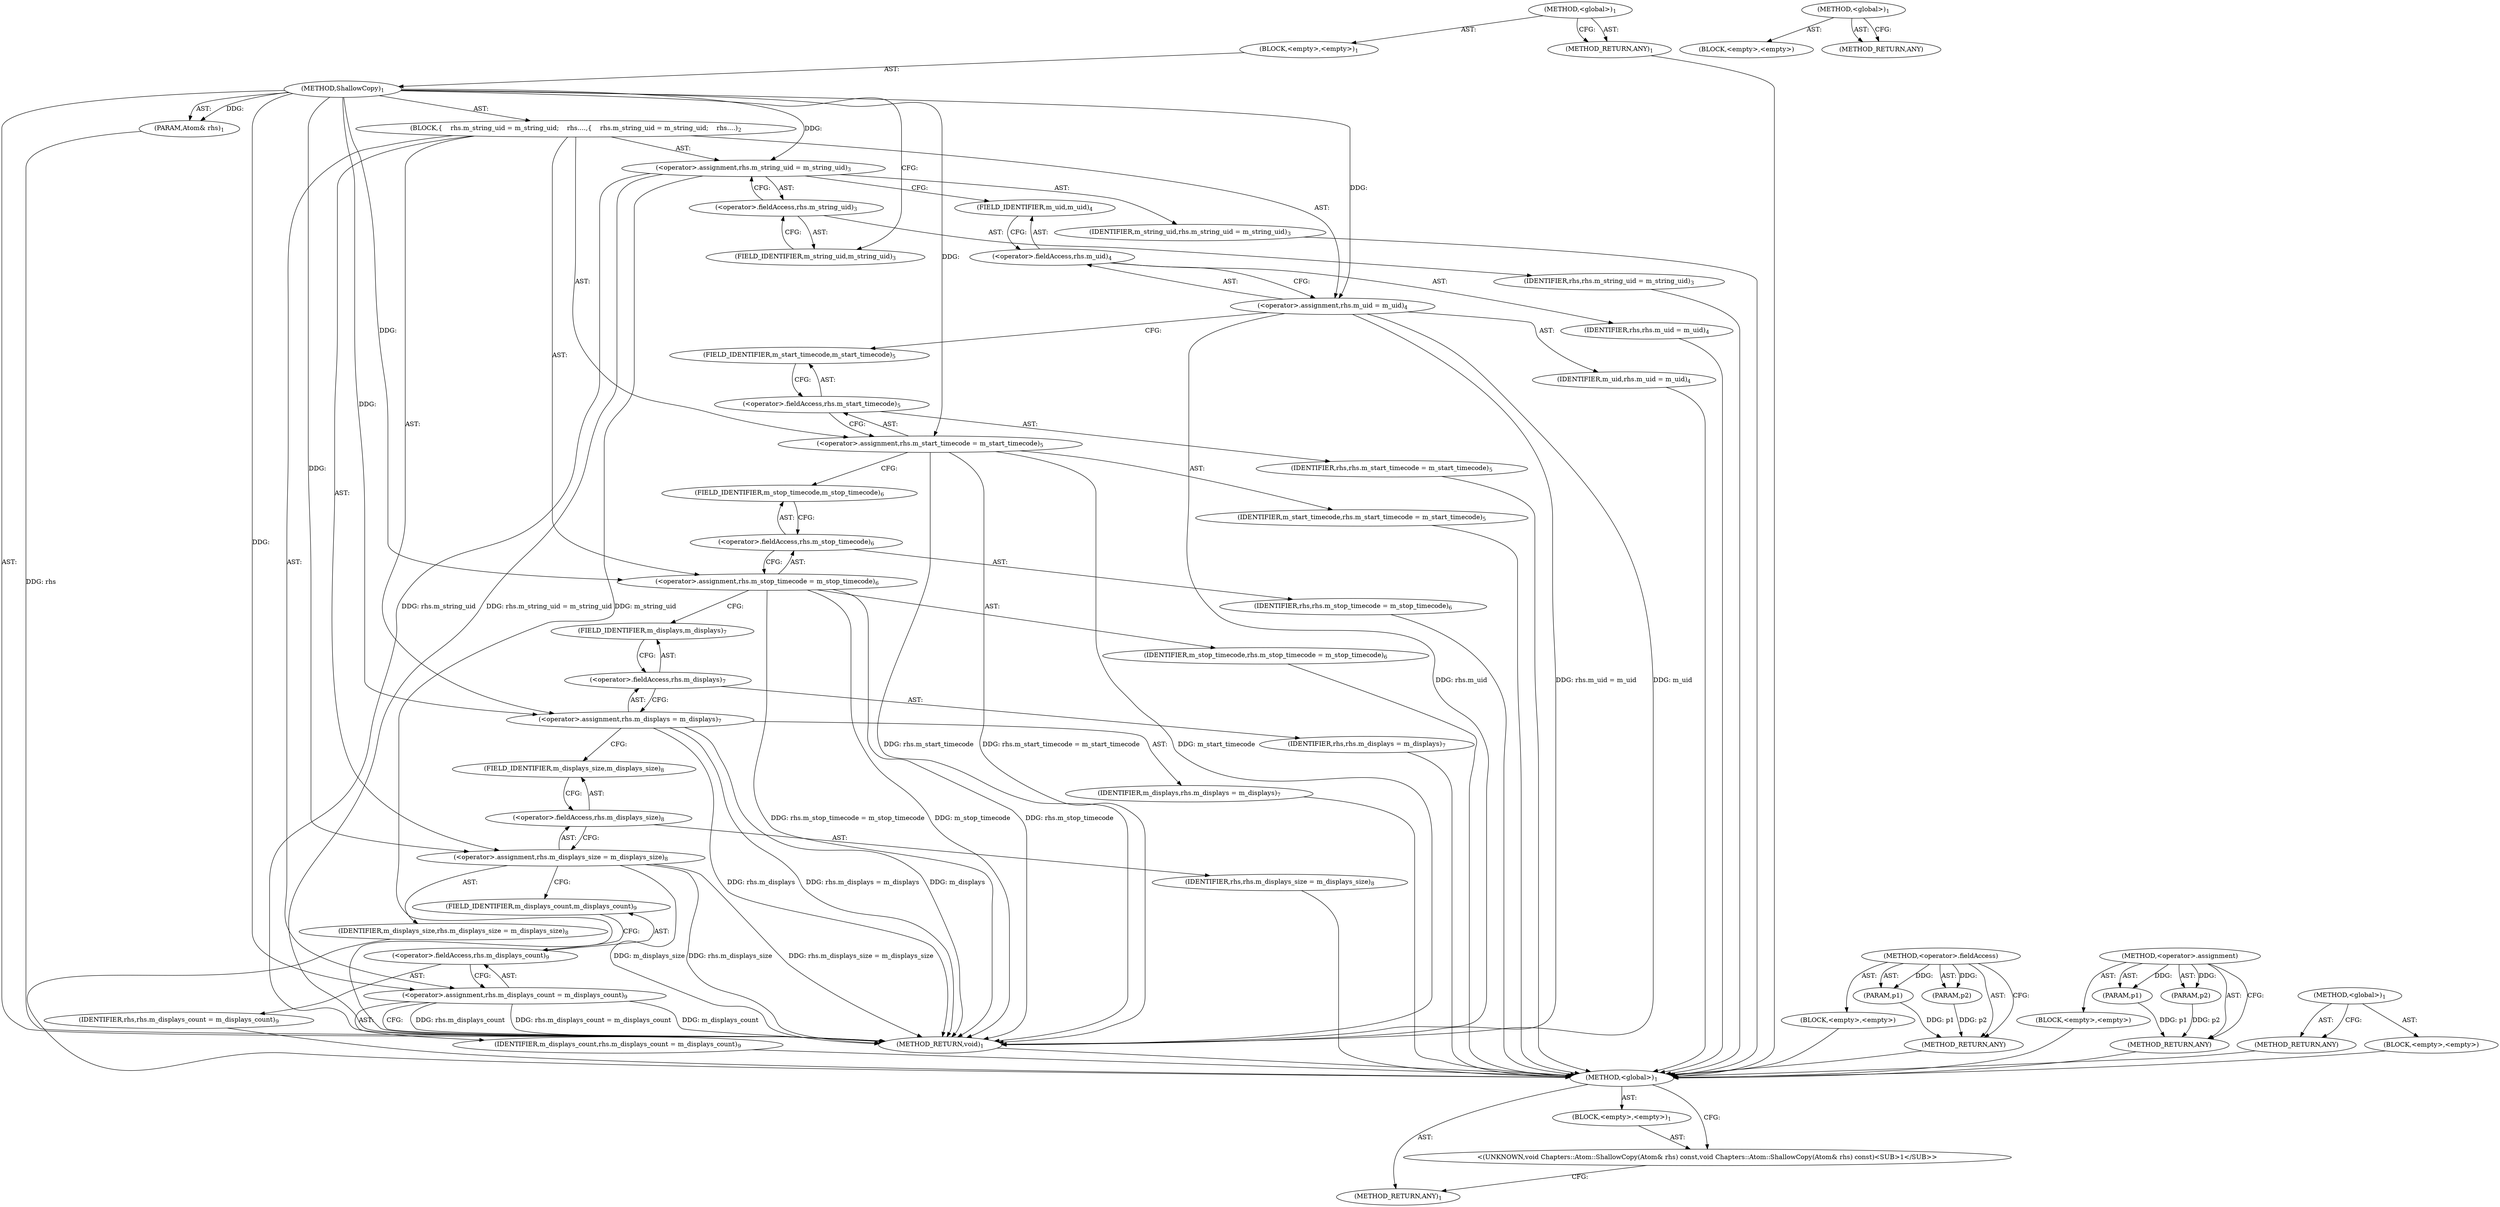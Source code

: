 digraph "&lt;global&gt;" {
vulnerable_6 [label=<(METHOD,&lt;global&gt;)<SUB>1</SUB>>];
vulnerable_7 [label=<(BLOCK,&lt;empty&gt;,&lt;empty&gt;)<SUB>1</SUB>>];
vulnerable_8 [label=<(METHOD,ShallowCopy)<SUB>1</SUB>>];
vulnerable_9 [label=<(PARAM,Atom&amp; rhs)<SUB>1</SUB>>];
vulnerable_10 [label=<(BLOCK,{
    rhs.m_string_uid = m_string_uid;
    rhs....,{
    rhs.m_string_uid = m_string_uid;
    rhs....)<SUB>2</SUB>>];
vulnerable_11 [label=<(&lt;operator&gt;.assignment,rhs.m_string_uid = m_string_uid)<SUB>3</SUB>>];
vulnerable_12 [label=<(&lt;operator&gt;.fieldAccess,rhs.m_string_uid)<SUB>3</SUB>>];
vulnerable_13 [label=<(IDENTIFIER,rhs,rhs.m_string_uid = m_string_uid)<SUB>3</SUB>>];
vulnerable_14 [label=<(FIELD_IDENTIFIER,m_string_uid,m_string_uid)<SUB>3</SUB>>];
vulnerable_15 [label=<(IDENTIFIER,m_string_uid,rhs.m_string_uid = m_string_uid)<SUB>3</SUB>>];
vulnerable_16 [label=<(&lt;operator&gt;.assignment,rhs.m_uid = m_uid)<SUB>4</SUB>>];
vulnerable_17 [label=<(&lt;operator&gt;.fieldAccess,rhs.m_uid)<SUB>4</SUB>>];
vulnerable_18 [label=<(IDENTIFIER,rhs,rhs.m_uid = m_uid)<SUB>4</SUB>>];
vulnerable_19 [label=<(FIELD_IDENTIFIER,m_uid,m_uid)<SUB>4</SUB>>];
vulnerable_20 [label=<(IDENTIFIER,m_uid,rhs.m_uid = m_uid)<SUB>4</SUB>>];
vulnerable_21 [label=<(&lt;operator&gt;.assignment,rhs.m_start_timecode = m_start_timecode)<SUB>5</SUB>>];
vulnerable_22 [label=<(&lt;operator&gt;.fieldAccess,rhs.m_start_timecode)<SUB>5</SUB>>];
vulnerable_23 [label=<(IDENTIFIER,rhs,rhs.m_start_timecode = m_start_timecode)<SUB>5</SUB>>];
vulnerable_24 [label=<(FIELD_IDENTIFIER,m_start_timecode,m_start_timecode)<SUB>5</SUB>>];
vulnerable_25 [label=<(IDENTIFIER,m_start_timecode,rhs.m_start_timecode = m_start_timecode)<SUB>5</SUB>>];
vulnerable_26 [label=<(&lt;operator&gt;.assignment,rhs.m_stop_timecode = m_stop_timecode)<SUB>6</SUB>>];
vulnerable_27 [label=<(&lt;operator&gt;.fieldAccess,rhs.m_stop_timecode)<SUB>6</SUB>>];
vulnerable_28 [label=<(IDENTIFIER,rhs,rhs.m_stop_timecode = m_stop_timecode)<SUB>6</SUB>>];
vulnerable_29 [label=<(FIELD_IDENTIFIER,m_stop_timecode,m_stop_timecode)<SUB>6</SUB>>];
vulnerable_30 [label=<(IDENTIFIER,m_stop_timecode,rhs.m_stop_timecode = m_stop_timecode)<SUB>6</SUB>>];
vulnerable_31 [label=<(&lt;operator&gt;.assignment,rhs.m_displays = m_displays)<SUB>7</SUB>>];
vulnerable_32 [label=<(&lt;operator&gt;.fieldAccess,rhs.m_displays)<SUB>7</SUB>>];
vulnerable_33 [label=<(IDENTIFIER,rhs,rhs.m_displays = m_displays)<SUB>7</SUB>>];
vulnerable_34 [label=<(FIELD_IDENTIFIER,m_displays,m_displays)<SUB>7</SUB>>];
vulnerable_35 [label=<(IDENTIFIER,m_displays,rhs.m_displays = m_displays)<SUB>7</SUB>>];
vulnerable_36 [label=<(&lt;operator&gt;.assignment,rhs.m_displays_size = m_displays_size)<SUB>8</SUB>>];
vulnerable_37 [label=<(&lt;operator&gt;.fieldAccess,rhs.m_displays_size)<SUB>8</SUB>>];
vulnerable_38 [label=<(IDENTIFIER,rhs,rhs.m_displays_size = m_displays_size)<SUB>8</SUB>>];
vulnerable_39 [label=<(FIELD_IDENTIFIER,m_displays_size,m_displays_size)<SUB>8</SUB>>];
vulnerable_40 [label=<(IDENTIFIER,m_displays_size,rhs.m_displays_size = m_displays_size)<SUB>8</SUB>>];
vulnerable_41 [label=<(&lt;operator&gt;.assignment,rhs.m_displays_count = m_displays_count)<SUB>9</SUB>>];
vulnerable_42 [label=<(&lt;operator&gt;.fieldAccess,rhs.m_displays_count)<SUB>9</SUB>>];
vulnerable_43 [label=<(IDENTIFIER,rhs,rhs.m_displays_count = m_displays_count)<SUB>9</SUB>>];
vulnerable_44 [label=<(FIELD_IDENTIFIER,m_displays_count,m_displays_count)<SUB>9</SUB>>];
vulnerable_45 [label=<(IDENTIFIER,m_displays_count,rhs.m_displays_count = m_displays_count)<SUB>9</SUB>>];
vulnerable_46 [label=<(METHOD_RETURN,void)<SUB>1</SUB>>];
vulnerable_48 [label=<(METHOD_RETURN,ANY)<SUB>1</SUB>>];
vulnerable_68 [label=<(METHOD,&lt;operator&gt;.fieldAccess)>];
vulnerable_69 [label=<(PARAM,p1)>];
vulnerable_70 [label=<(PARAM,p2)>];
vulnerable_71 [label=<(BLOCK,&lt;empty&gt;,&lt;empty&gt;)>];
vulnerable_72 [label=<(METHOD_RETURN,ANY)>];
vulnerable_63 [label=<(METHOD,&lt;operator&gt;.assignment)>];
vulnerable_64 [label=<(PARAM,p1)>];
vulnerable_65 [label=<(PARAM,p2)>];
vulnerable_66 [label=<(BLOCK,&lt;empty&gt;,&lt;empty&gt;)>];
vulnerable_67 [label=<(METHOD_RETURN,ANY)>];
vulnerable_57 [label=<(METHOD,&lt;global&gt;)<SUB>1</SUB>>];
vulnerable_58 [label=<(BLOCK,&lt;empty&gt;,&lt;empty&gt;)>];
vulnerable_59 [label=<(METHOD_RETURN,ANY)>];
fixed_6 [label=<(METHOD,&lt;global&gt;)<SUB>1</SUB>>];
fixed_7 [label=<(BLOCK,&lt;empty&gt;,&lt;empty&gt;)<SUB>1</SUB>>];
fixed_8 [label="<(UNKNOWN,void Chapters::Atom::ShallowCopy(Atom&amp; rhs) const,void Chapters::Atom::ShallowCopy(Atom&amp; rhs) const)<SUB>1</SUB>>"];
fixed_9 [label=<(METHOD_RETURN,ANY)<SUB>1</SUB>>];
fixed_14 [label=<(METHOD,&lt;global&gt;)<SUB>1</SUB>>];
fixed_15 [label=<(BLOCK,&lt;empty&gt;,&lt;empty&gt;)>];
fixed_16 [label=<(METHOD_RETURN,ANY)>];
vulnerable_6 -> vulnerable_7  [key=0, label="AST: "];
vulnerable_6 -> vulnerable_48  [key=0, label="AST: "];
vulnerable_6 -> vulnerable_48  [key=1, label="CFG: "];
vulnerable_7 -> vulnerable_8  [key=0, label="AST: "];
vulnerable_8 -> vulnerable_9  [key=0, label="AST: "];
vulnerable_8 -> vulnerable_9  [key=1, label="DDG: "];
vulnerable_8 -> vulnerable_10  [key=0, label="AST: "];
vulnerable_8 -> vulnerable_46  [key=0, label="AST: "];
vulnerable_8 -> vulnerable_14  [key=0, label="CFG: "];
vulnerable_8 -> vulnerable_11  [key=0, label="DDG: "];
vulnerable_8 -> vulnerable_16  [key=0, label="DDG: "];
vulnerable_8 -> vulnerable_21  [key=0, label="DDG: "];
vulnerable_8 -> vulnerable_26  [key=0, label="DDG: "];
vulnerable_8 -> vulnerable_31  [key=0, label="DDG: "];
vulnerable_8 -> vulnerable_36  [key=0, label="DDG: "];
vulnerable_8 -> vulnerable_41  [key=0, label="DDG: "];
vulnerable_9 -> vulnerable_46  [key=0, label="DDG: rhs"];
vulnerable_10 -> vulnerable_11  [key=0, label="AST: "];
vulnerable_10 -> vulnerable_16  [key=0, label="AST: "];
vulnerable_10 -> vulnerable_21  [key=0, label="AST: "];
vulnerable_10 -> vulnerable_26  [key=0, label="AST: "];
vulnerable_10 -> vulnerable_31  [key=0, label="AST: "];
vulnerable_10 -> vulnerable_36  [key=0, label="AST: "];
vulnerable_10 -> vulnerable_41  [key=0, label="AST: "];
vulnerable_11 -> vulnerable_12  [key=0, label="AST: "];
vulnerable_11 -> vulnerable_15  [key=0, label="AST: "];
vulnerable_11 -> vulnerable_19  [key=0, label="CFG: "];
vulnerable_11 -> vulnerable_46  [key=0, label="DDG: rhs.m_string_uid"];
vulnerable_11 -> vulnerable_46  [key=1, label="DDG: rhs.m_string_uid = m_string_uid"];
vulnerable_11 -> vulnerable_46  [key=2, label="DDG: m_string_uid"];
vulnerable_12 -> vulnerable_13  [key=0, label="AST: "];
vulnerable_12 -> vulnerable_14  [key=0, label="AST: "];
vulnerable_12 -> vulnerable_11  [key=0, label="CFG: "];
vulnerable_13 -> fixed_6  [key=0];
vulnerable_14 -> vulnerable_12  [key=0, label="CFG: "];
vulnerable_15 -> fixed_6  [key=0];
vulnerable_16 -> vulnerable_17  [key=0, label="AST: "];
vulnerable_16 -> vulnerable_20  [key=0, label="AST: "];
vulnerable_16 -> vulnerable_24  [key=0, label="CFG: "];
vulnerable_16 -> vulnerable_46  [key=0, label="DDG: rhs.m_uid"];
vulnerable_16 -> vulnerable_46  [key=1, label="DDG: rhs.m_uid = m_uid"];
vulnerable_16 -> vulnerable_46  [key=2, label="DDG: m_uid"];
vulnerable_17 -> vulnerable_18  [key=0, label="AST: "];
vulnerable_17 -> vulnerable_19  [key=0, label="AST: "];
vulnerable_17 -> vulnerable_16  [key=0, label="CFG: "];
vulnerable_18 -> fixed_6  [key=0];
vulnerable_19 -> vulnerable_17  [key=0, label="CFG: "];
vulnerable_20 -> fixed_6  [key=0];
vulnerable_21 -> vulnerable_22  [key=0, label="AST: "];
vulnerable_21 -> vulnerable_25  [key=0, label="AST: "];
vulnerable_21 -> vulnerable_29  [key=0, label="CFG: "];
vulnerable_21 -> vulnerable_46  [key=0, label="DDG: rhs.m_start_timecode"];
vulnerable_21 -> vulnerable_46  [key=1, label="DDG: rhs.m_start_timecode = m_start_timecode"];
vulnerable_21 -> vulnerable_46  [key=2, label="DDG: m_start_timecode"];
vulnerable_22 -> vulnerable_23  [key=0, label="AST: "];
vulnerable_22 -> vulnerable_24  [key=0, label="AST: "];
vulnerable_22 -> vulnerable_21  [key=0, label="CFG: "];
vulnerable_23 -> fixed_6  [key=0];
vulnerable_24 -> vulnerable_22  [key=0, label="CFG: "];
vulnerable_25 -> fixed_6  [key=0];
vulnerable_26 -> vulnerable_27  [key=0, label="AST: "];
vulnerable_26 -> vulnerable_30  [key=0, label="AST: "];
vulnerable_26 -> vulnerable_34  [key=0, label="CFG: "];
vulnerable_26 -> vulnerable_46  [key=0, label="DDG: rhs.m_stop_timecode"];
vulnerable_26 -> vulnerable_46  [key=1, label="DDG: rhs.m_stop_timecode = m_stop_timecode"];
vulnerable_26 -> vulnerable_46  [key=2, label="DDG: m_stop_timecode"];
vulnerable_27 -> vulnerable_28  [key=0, label="AST: "];
vulnerable_27 -> vulnerable_29  [key=0, label="AST: "];
vulnerable_27 -> vulnerable_26  [key=0, label="CFG: "];
vulnerable_28 -> fixed_6  [key=0];
vulnerable_29 -> vulnerable_27  [key=0, label="CFG: "];
vulnerable_30 -> fixed_6  [key=0];
vulnerable_31 -> vulnerable_32  [key=0, label="AST: "];
vulnerable_31 -> vulnerable_35  [key=0, label="AST: "];
vulnerable_31 -> vulnerable_39  [key=0, label="CFG: "];
vulnerable_31 -> vulnerable_46  [key=0, label="DDG: rhs.m_displays"];
vulnerable_31 -> vulnerable_46  [key=1, label="DDG: rhs.m_displays = m_displays"];
vulnerable_31 -> vulnerable_46  [key=2, label="DDG: m_displays"];
vulnerable_32 -> vulnerable_33  [key=0, label="AST: "];
vulnerable_32 -> vulnerable_34  [key=0, label="AST: "];
vulnerable_32 -> vulnerable_31  [key=0, label="CFG: "];
vulnerable_33 -> fixed_6  [key=0];
vulnerable_34 -> vulnerable_32  [key=0, label="CFG: "];
vulnerable_35 -> fixed_6  [key=0];
vulnerable_36 -> vulnerable_37  [key=0, label="AST: "];
vulnerable_36 -> vulnerable_40  [key=0, label="AST: "];
vulnerable_36 -> vulnerable_44  [key=0, label="CFG: "];
vulnerable_36 -> vulnerable_46  [key=0, label="DDG: rhs.m_displays_size"];
vulnerable_36 -> vulnerable_46  [key=1, label="DDG: rhs.m_displays_size = m_displays_size"];
vulnerable_36 -> vulnerable_46  [key=2, label="DDG: m_displays_size"];
vulnerable_37 -> vulnerable_38  [key=0, label="AST: "];
vulnerable_37 -> vulnerable_39  [key=0, label="AST: "];
vulnerable_37 -> vulnerable_36  [key=0, label="CFG: "];
vulnerable_38 -> fixed_6  [key=0];
vulnerable_39 -> vulnerable_37  [key=0, label="CFG: "];
vulnerable_40 -> fixed_6  [key=0];
vulnerable_41 -> vulnerable_42  [key=0, label="AST: "];
vulnerable_41 -> vulnerable_45  [key=0, label="AST: "];
vulnerable_41 -> vulnerable_46  [key=0, label="CFG: "];
vulnerable_41 -> vulnerable_46  [key=1, label="DDG: rhs.m_displays_count"];
vulnerable_41 -> vulnerable_46  [key=2, label="DDG: rhs.m_displays_count = m_displays_count"];
vulnerable_41 -> vulnerable_46  [key=3, label="DDG: m_displays_count"];
vulnerable_42 -> vulnerable_43  [key=0, label="AST: "];
vulnerable_42 -> vulnerable_44  [key=0, label="AST: "];
vulnerable_42 -> vulnerable_41  [key=0, label="CFG: "];
vulnerable_43 -> fixed_6  [key=0];
vulnerable_44 -> vulnerable_42  [key=0, label="CFG: "];
vulnerable_45 -> fixed_6  [key=0];
vulnerable_46 -> fixed_6  [key=0];
vulnerable_48 -> fixed_6  [key=0];
vulnerable_68 -> vulnerable_69  [key=0, label="AST: "];
vulnerable_68 -> vulnerable_69  [key=1, label="DDG: "];
vulnerable_68 -> vulnerable_71  [key=0, label="AST: "];
vulnerable_68 -> vulnerable_70  [key=0, label="AST: "];
vulnerable_68 -> vulnerable_70  [key=1, label="DDG: "];
vulnerable_68 -> vulnerable_72  [key=0, label="AST: "];
vulnerable_68 -> vulnerable_72  [key=1, label="CFG: "];
vulnerable_69 -> vulnerable_72  [key=0, label="DDG: p1"];
vulnerable_70 -> vulnerable_72  [key=0, label="DDG: p2"];
vulnerable_71 -> fixed_6  [key=0];
vulnerable_72 -> fixed_6  [key=0];
vulnerable_63 -> vulnerable_64  [key=0, label="AST: "];
vulnerable_63 -> vulnerable_64  [key=1, label="DDG: "];
vulnerable_63 -> vulnerable_66  [key=0, label="AST: "];
vulnerable_63 -> vulnerable_65  [key=0, label="AST: "];
vulnerable_63 -> vulnerable_65  [key=1, label="DDG: "];
vulnerable_63 -> vulnerable_67  [key=0, label="AST: "];
vulnerable_63 -> vulnerable_67  [key=1, label="CFG: "];
vulnerable_64 -> vulnerable_67  [key=0, label="DDG: p1"];
vulnerable_65 -> vulnerable_67  [key=0, label="DDG: p2"];
vulnerable_66 -> fixed_6  [key=0];
vulnerable_67 -> fixed_6  [key=0];
vulnerable_57 -> vulnerable_58  [key=0, label="AST: "];
vulnerable_57 -> vulnerable_59  [key=0, label="AST: "];
vulnerable_57 -> vulnerable_59  [key=1, label="CFG: "];
vulnerable_58 -> fixed_6  [key=0];
vulnerable_59 -> fixed_6  [key=0];
fixed_6 -> fixed_7  [key=0, label="AST: "];
fixed_6 -> fixed_9  [key=0, label="AST: "];
fixed_6 -> fixed_8  [key=0, label="CFG: "];
fixed_7 -> fixed_8  [key=0, label="AST: "];
fixed_8 -> fixed_9  [key=0, label="CFG: "];
fixed_14 -> fixed_15  [key=0, label="AST: "];
fixed_14 -> fixed_16  [key=0, label="AST: "];
fixed_14 -> fixed_16  [key=1, label="CFG: "];
}
